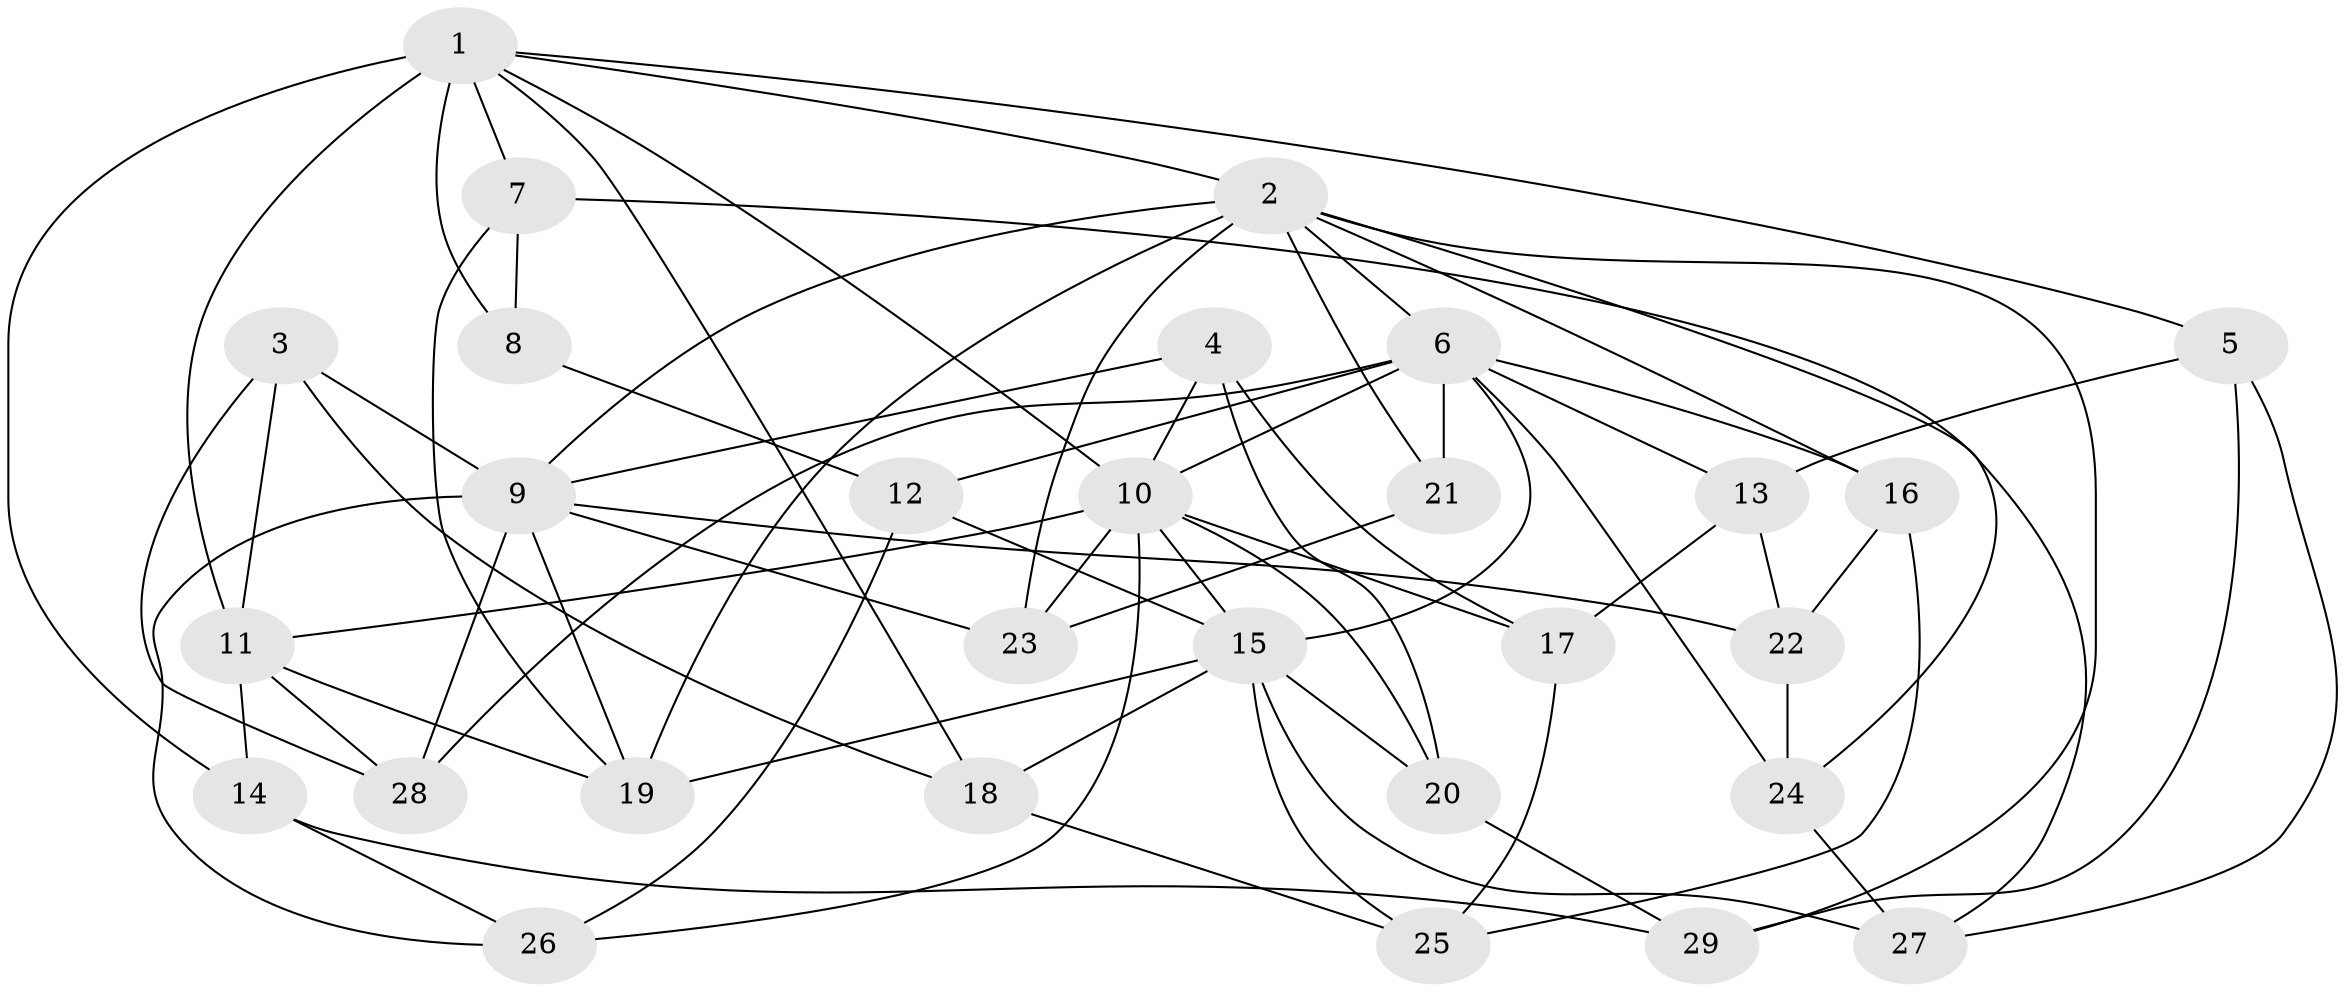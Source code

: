 // original degree distribution, {4: 1.0}
// Generated by graph-tools (version 1.1) at 2025/38/03/09/25 02:38:08]
// undirected, 29 vertices, 72 edges
graph export_dot {
graph [start="1"]
  node [color=gray90,style=filled];
  1;
  2;
  3;
  4;
  5;
  6;
  7;
  8;
  9;
  10;
  11;
  12;
  13;
  14;
  15;
  16;
  17;
  18;
  19;
  20;
  21;
  22;
  23;
  24;
  25;
  26;
  27;
  28;
  29;
  1 -- 2 [weight=1.0];
  1 -- 5 [weight=1.0];
  1 -- 7 [weight=1.0];
  1 -- 8 [weight=2.0];
  1 -- 10 [weight=1.0];
  1 -- 11 [weight=2.0];
  1 -- 14 [weight=1.0];
  1 -- 18 [weight=1.0];
  2 -- 6 [weight=2.0];
  2 -- 9 [weight=1.0];
  2 -- 16 [weight=1.0];
  2 -- 19 [weight=3.0];
  2 -- 21 [weight=1.0];
  2 -- 23 [weight=1.0];
  2 -- 24 [weight=1.0];
  2 -- 29 [weight=1.0];
  3 -- 9 [weight=1.0];
  3 -- 11 [weight=1.0];
  3 -- 18 [weight=1.0];
  3 -- 28 [weight=1.0];
  4 -- 9 [weight=1.0];
  4 -- 10 [weight=1.0];
  4 -- 17 [weight=1.0];
  4 -- 20 [weight=1.0];
  5 -- 13 [weight=1.0];
  5 -- 27 [weight=1.0];
  5 -- 29 [weight=1.0];
  6 -- 10 [weight=2.0];
  6 -- 12 [weight=1.0];
  6 -- 13 [weight=1.0];
  6 -- 15 [weight=1.0];
  6 -- 16 [weight=1.0];
  6 -- 21 [weight=2.0];
  6 -- 24 [weight=1.0];
  6 -- 28 [weight=1.0];
  7 -- 8 [weight=1.0];
  7 -- 19 [weight=1.0];
  7 -- 27 [weight=1.0];
  8 -- 12 [weight=1.0];
  9 -- 19 [weight=3.0];
  9 -- 22 [weight=1.0];
  9 -- 23 [weight=1.0];
  9 -- 26 [weight=1.0];
  9 -- 28 [weight=1.0];
  10 -- 11 [weight=1.0];
  10 -- 15 [weight=1.0];
  10 -- 17 [weight=1.0];
  10 -- 20 [weight=1.0];
  10 -- 23 [weight=1.0];
  10 -- 26 [weight=1.0];
  11 -- 14 [weight=1.0];
  11 -- 19 [weight=2.0];
  11 -- 28 [weight=1.0];
  12 -- 15 [weight=1.0];
  12 -- 26 [weight=1.0];
  13 -- 17 [weight=1.0];
  13 -- 22 [weight=1.0];
  14 -- 26 [weight=1.0];
  14 -- 29 [weight=1.0];
  15 -- 18 [weight=1.0];
  15 -- 19 [weight=3.0];
  15 -- 20 [weight=1.0];
  15 -- 25 [weight=1.0];
  15 -- 27 [weight=1.0];
  16 -- 22 [weight=1.0];
  16 -- 25 [weight=1.0];
  17 -- 25 [weight=1.0];
  18 -- 25 [weight=1.0];
  20 -- 29 [weight=1.0];
  21 -- 23 [weight=1.0];
  22 -- 24 [weight=1.0];
  24 -- 27 [weight=1.0];
}
